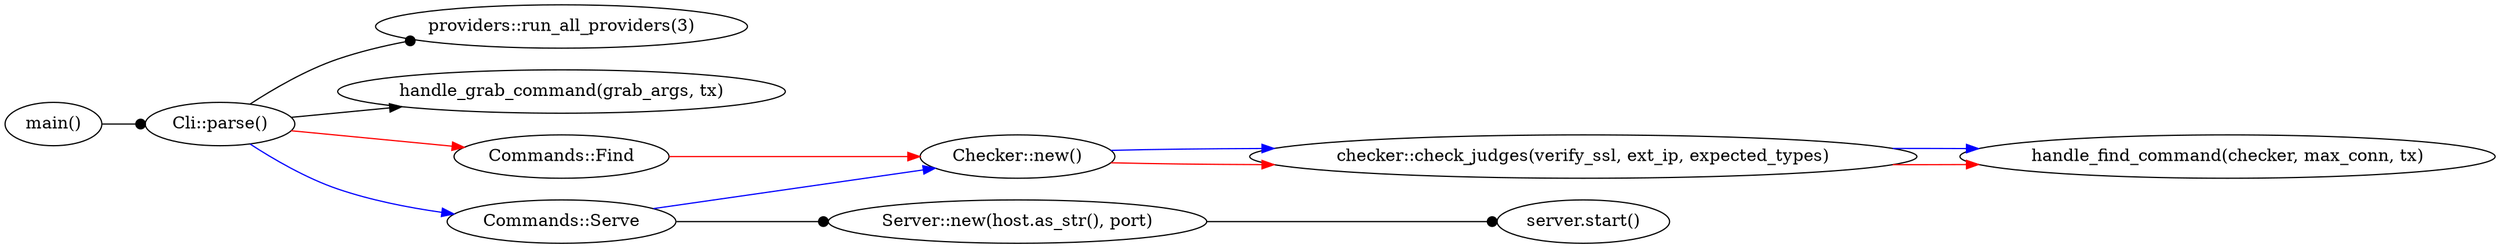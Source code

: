 digraph {
    graph [ 
        rankdir=LR,
    ]
    "main" [label="main()"]
    "cli" [label="Cli::parse()"]
    "Checker" [label="Checker::new()"]
    "check_judges" [label="checker::check_judges(verify_ssl, ext_ip, expected_types)"]
    "run_all_providers" [label="providers::run_all_providers(3)"]
    "handle_find_command" [label="handle_find_command(checker, max_conn, tx)"]
    "Server" [label="Server::new(host.as_str(), port)"]
    "main" -> "cli" -> "run_all_providers" [arrowhead="dot"]
    "cli" -> "handle_grab_command(grab_args, tx)"
    "cli" -> "Commands::Find" -> "Checker" -> "check_judges" -> "handle_find_command" [color="red"]
    "cli" -> "Commands::Serve" -> "Checker" -> "check_judges" -> "handle_find_command" [color="blue"]
    "Commands::Serve" -> "Server" -> "server.start()" [arrowhead="dot"]
}